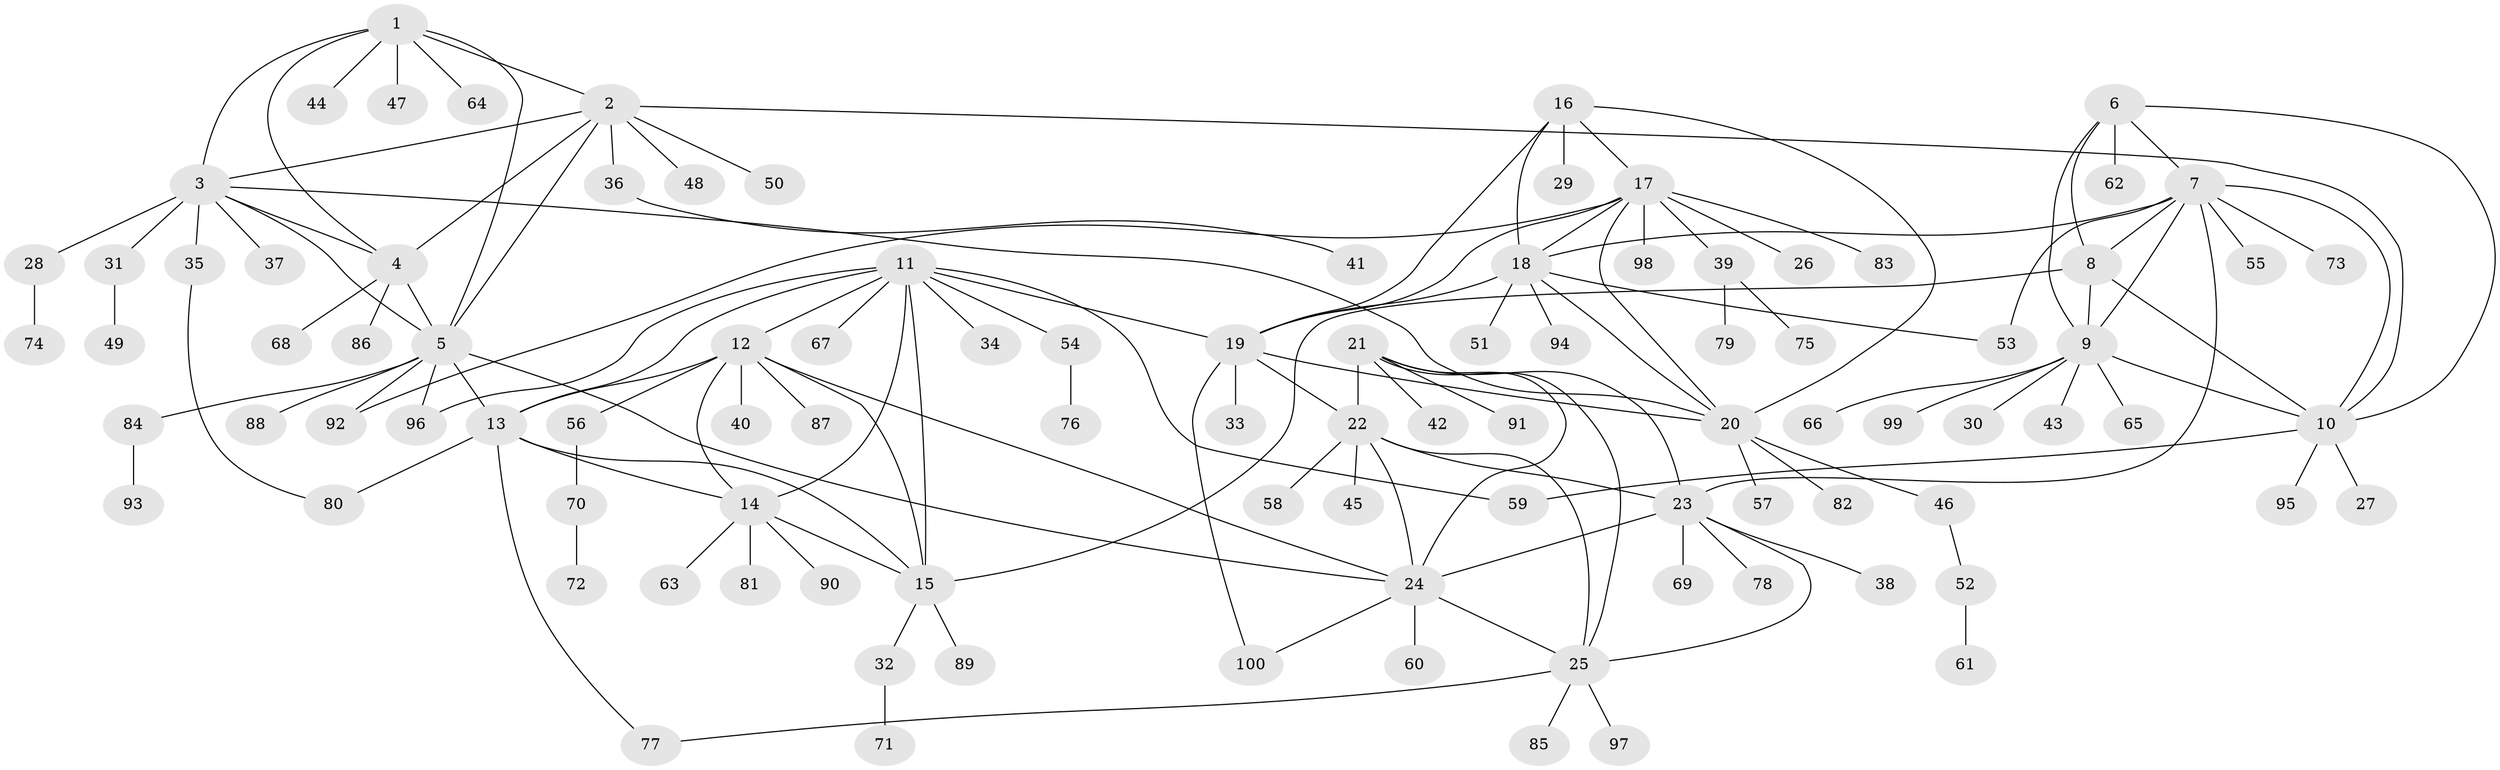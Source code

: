 // coarse degree distribution, {5: 0.04, 11: 0.02666666666666667, 10: 0.02666666666666667, 9: 0.04, 7: 0.05333333333333334, 6: 0.05333333333333334, 4: 0.013333333333333334, 1: 0.6133333333333333, 2: 0.13333333333333333}
// Generated by graph-tools (version 1.1) at 2025/42/03/06/25 10:42:13]
// undirected, 100 vertices, 142 edges
graph export_dot {
graph [start="1"]
  node [color=gray90,style=filled];
  1;
  2;
  3;
  4;
  5;
  6;
  7;
  8;
  9;
  10;
  11;
  12;
  13;
  14;
  15;
  16;
  17;
  18;
  19;
  20;
  21;
  22;
  23;
  24;
  25;
  26;
  27;
  28;
  29;
  30;
  31;
  32;
  33;
  34;
  35;
  36;
  37;
  38;
  39;
  40;
  41;
  42;
  43;
  44;
  45;
  46;
  47;
  48;
  49;
  50;
  51;
  52;
  53;
  54;
  55;
  56;
  57;
  58;
  59;
  60;
  61;
  62;
  63;
  64;
  65;
  66;
  67;
  68;
  69;
  70;
  71;
  72;
  73;
  74;
  75;
  76;
  77;
  78;
  79;
  80;
  81;
  82;
  83;
  84;
  85;
  86;
  87;
  88;
  89;
  90;
  91;
  92;
  93;
  94;
  95;
  96;
  97;
  98;
  99;
  100;
  1 -- 2;
  1 -- 3;
  1 -- 4;
  1 -- 5;
  1 -- 44;
  1 -- 47;
  1 -- 64;
  2 -- 3;
  2 -- 4;
  2 -- 5;
  2 -- 10;
  2 -- 36;
  2 -- 48;
  2 -- 50;
  3 -- 4;
  3 -- 5;
  3 -- 20;
  3 -- 28;
  3 -- 31;
  3 -- 35;
  3 -- 37;
  4 -- 5;
  4 -- 68;
  4 -- 86;
  5 -- 13;
  5 -- 24;
  5 -- 84;
  5 -- 88;
  5 -- 92;
  5 -- 96;
  6 -- 7;
  6 -- 8;
  6 -- 9;
  6 -- 10;
  6 -- 62;
  7 -- 8;
  7 -- 9;
  7 -- 10;
  7 -- 18;
  7 -- 23;
  7 -- 53;
  7 -- 55;
  7 -- 73;
  8 -- 9;
  8 -- 10;
  8 -- 15;
  9 -- 10;
  9 -- 30;
  9 -- 43;
  9 -- 65;
  9 -- 66;
  9 -- 99;
  10 -- 27;
  10 -- 59;
  10 -- 95;
  11 -- 12;
  11 -- 13;
  11 -- 14;
  11 -- 15;
  11 -- 19;
  11 -- 34;
  11 -- 54;
  11 -- 59;
  11 -- 67;
  11 -- 96;
  12 -- 13;
  12 -- 14;
  12 -- 15;
  12 -- 24;
  12 -- 40;
  12 -- 56;
  12 -- 87;
  13 -- 14;
  13 -- 15;
  13 -- 77;
  13 -- 80;
  14 -- 15;
  14 -- 63;
  14 -- 81;
  14 -- 90;
  15 -- 32;
  15 -- 89;
  16 -- 17;
  16 -- 18;
  16 -- 19;
  16 -- 20;
  16 -- 29;
  17 -- 18;
  17 -- 19;
  17 -- 20;
  17 -- 26;
  17 -- 39;
  17 -- 83;
  17 -- 92;
  17 -- 98;
  18 -- 19;
  18 -- 20;
  18 -- 51;
  18 -- 53;
  18 -- 94;
  19 -- 20;
  19 -- 22;
  19 -- 33;
  19 -- 100;
  20 -- 46;
  20 -- 57;
  20 -- 82;
  21 -- 22;
  21 -- 23;
  21 -- 24;
  21 -- 25;
  21 -- 42;
  21 -- 91;
  22 -- 23;
  22 -- 24;
  22 -- 25;
  22 -- 45;
  22 -- 58;
  23 -- 24;
  23 -- 25;
  23 -- 38;
  23 -- 69;
  23 -- 78;
  24 -- 25;
  24 -- 60;
  24 -- 100;
  25 -- 77;
  25 -- 85;
  25 -- 97;
  28 -- 74;
  31 -- 49;
  32 -- 71;
  35 -- 80;
  36 -- 41;
  39 -- 75;
  39 -- 79;
  46 -- 52;
  52 -- 61;
  54 -- 76;
  56 -- 70;
  70 -- 72;
  84 -- 93;
}
